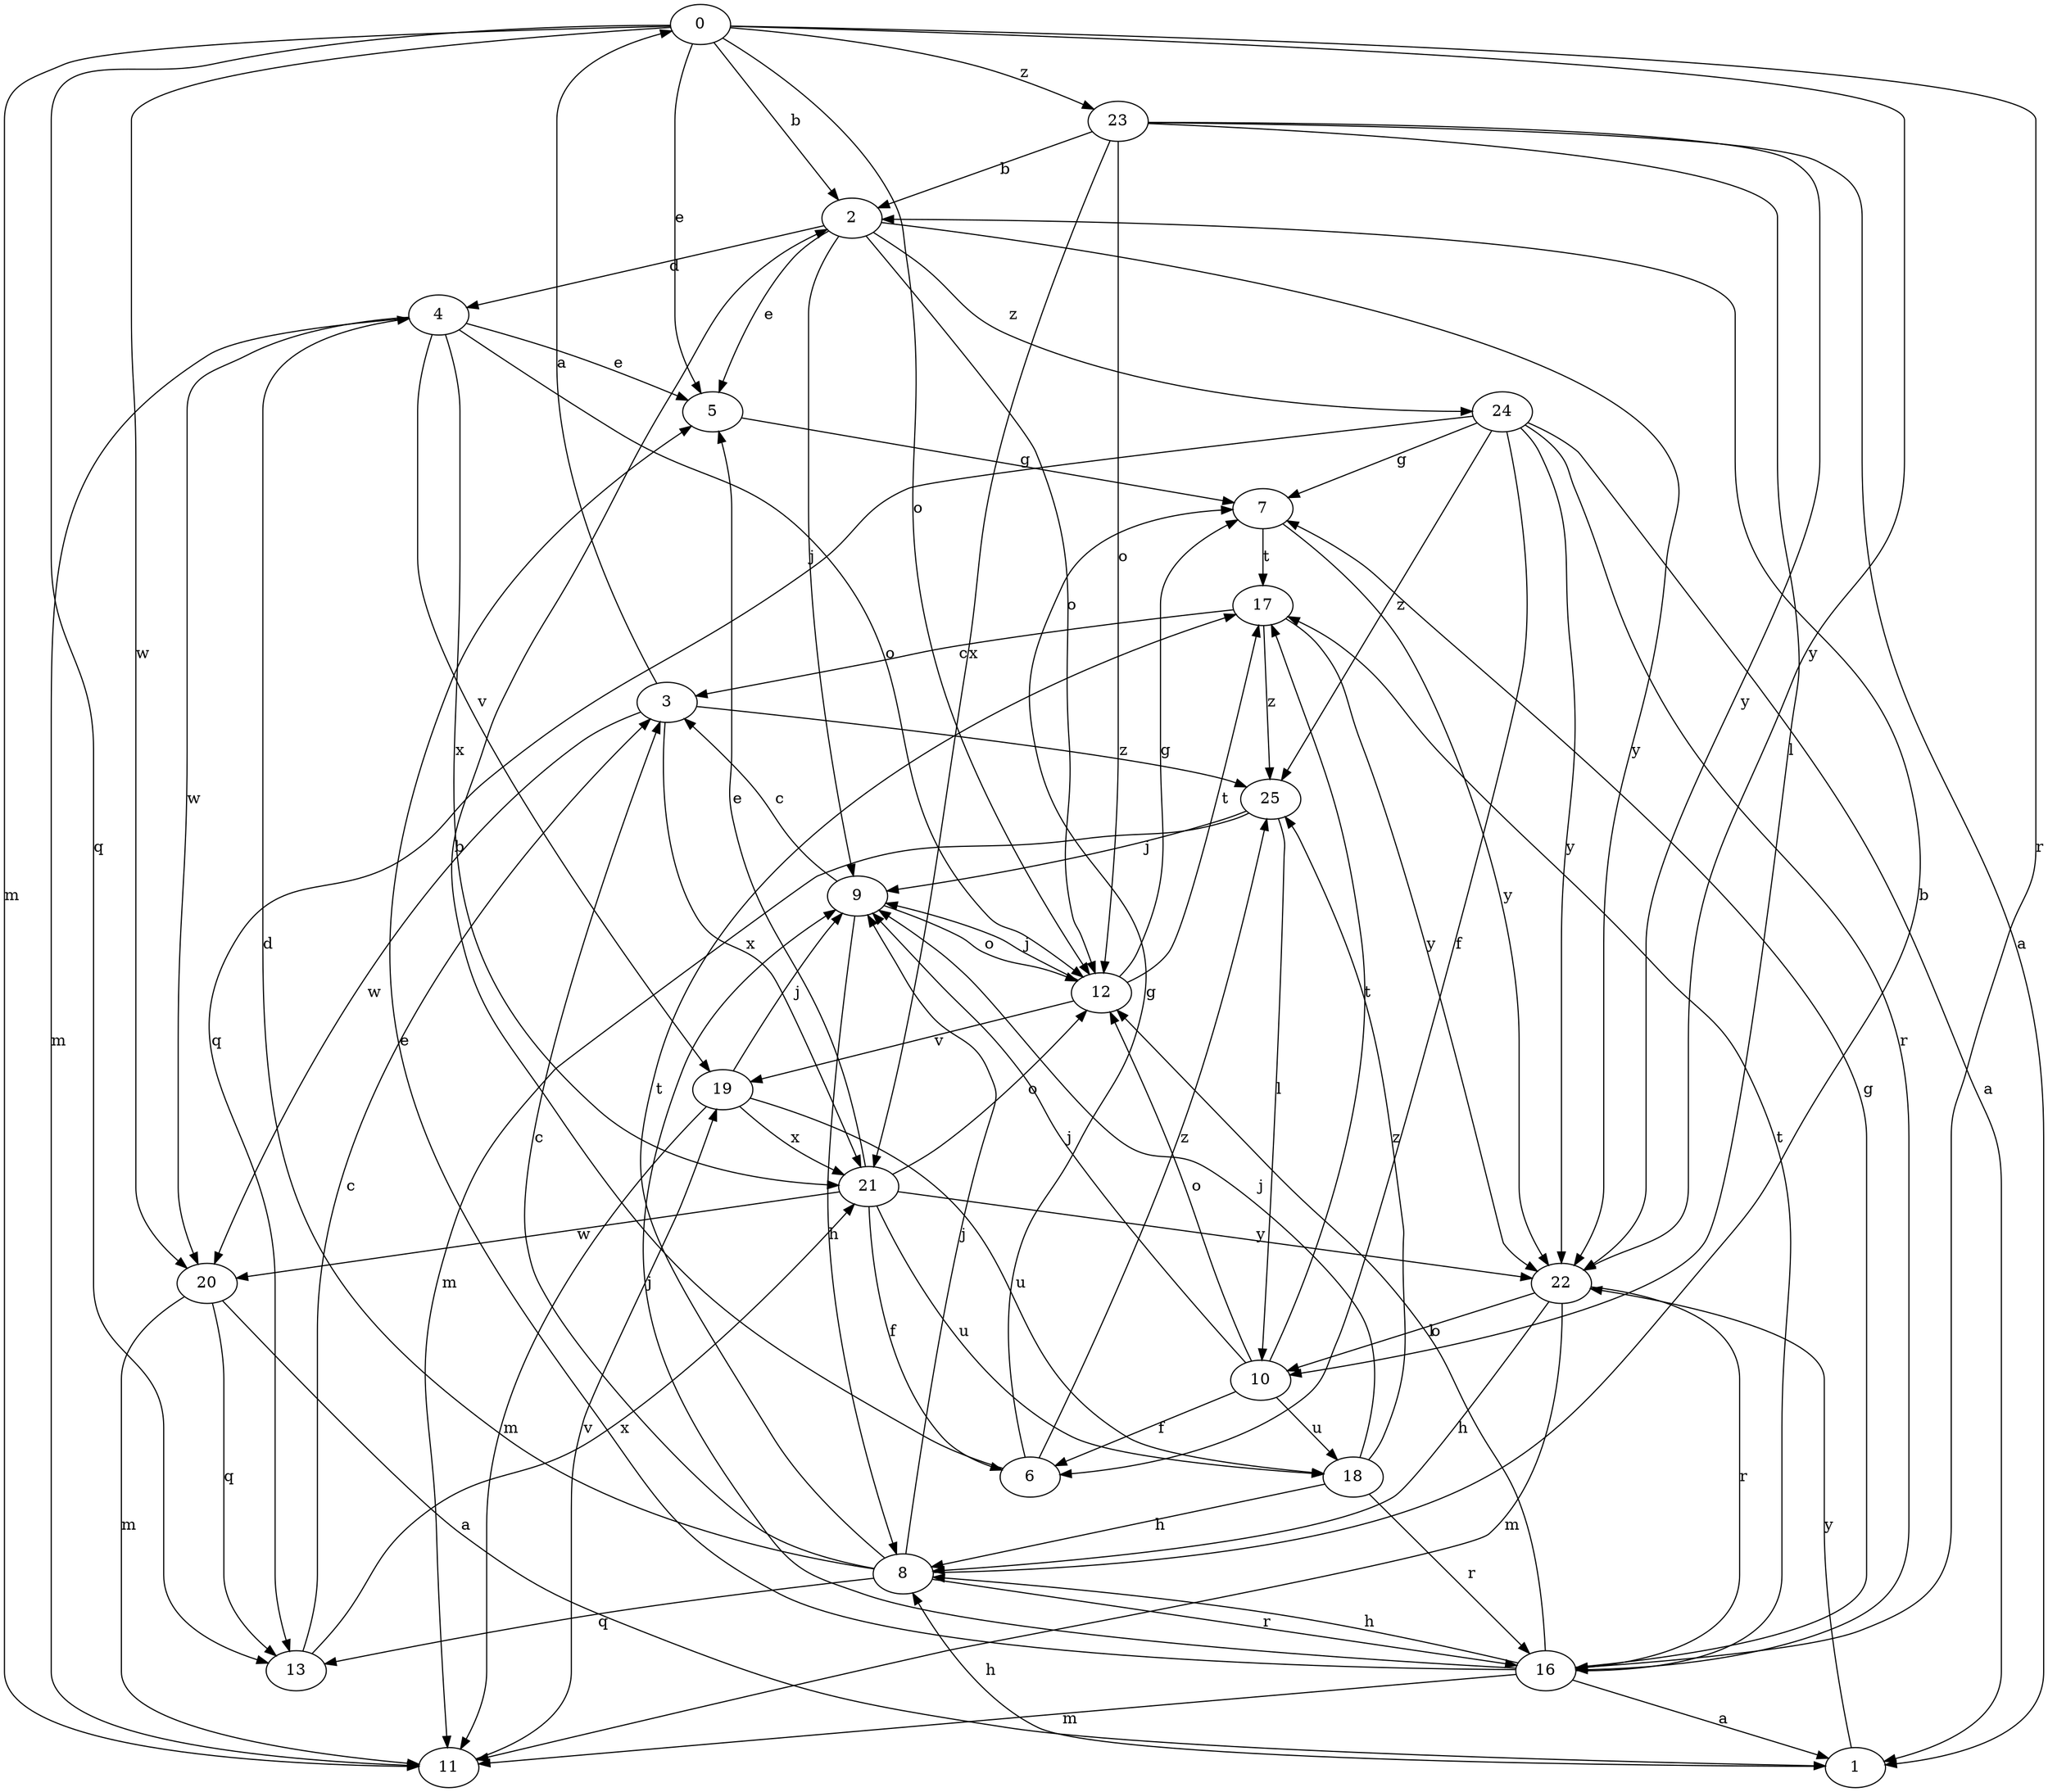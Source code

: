 strict digraph  {
0;
1;
2;
3;
4;
5;
6;
7;
8;
9;
10;
11;
12;
13;
16;
17;
18;
19;
20;
21;
22;
23;
24;
25;
0 -> 2  [label=b];
0 -> 5  [label=e];
0 -> 11  [label=m];
0 -> 12  [label=o];
0 -> 13  [label=q];
0 -> 16  [label=r];
0 -> 20  [label=w];
0 -> 22  [label=y];
0 -> 23  [label=z];
1 -> 8  [label=h];
1 -> 22  [label=y];
2 -> 4  [label=d];
2 -> 5  [label=e];
2 -> 9  [label=j];
2 -> 12  [label=o];
2 -> 22  [label=y];
2 -> 24  [label=z];
3 -> 0  [label=a];
3 -> 20  [label=w];
3 -> 21  [label=x];
3 -> 25  [label=z];
4 -> 5  [label=e];
4 -> 11  [label=m];
4 -> 12  [label=o];
4 -> 19  [label=v];
4 -> 20  [label=w];
4 -> 21  [label=x];
5 -> 7  [label=g];
6 -> 2  [label=b];
6 -> 7  [label=g];
6 -> 25  [label=z];
7 -> 17  [label=t];
7 -> 22  [label=y];
8 -> 2  [label=b];
8 -> 3  [label=c];
8 -> 4  [label=d];
8 -> 9  [label=j];
8 -> 13  [label=q];
8 -> 16  [label=r];
8 -> 17  [label=t];
9 -> 3  [label=c];
9 -> 8  [label=h];
9 -> 12  [label=o];
10 -> 6  [label=f];
10 -> 9  [label=j];
10 -> 12  [label=o];
10 -> 17  [label=t];
10 -> 18  [label=u];
11 -> 19  [label=v];
12 -> 7  [label=g];
12 -> 9  [label=j];
12 -> 17  [label=t];
12 -> 19  [label=v];
13 -> 3  [label=c];
13 -> 21  [label=x];
16 -> 1  [label=a];
16 -> 5  [label=e];
16 -> 7  [label=g];
16 -> 8  [label=h];
16 -> 9  [label=j];
16 -> 11  [label=m];
16 -> 12  [label=o];
16 -> 17  [label=t];
17 -> 3  [label=c];
17 -> 22  [label=y];
17 -> 25  [label=z];
18 -> 8  [label=h];
18 -> 9  [label=j];
18 -> 16  [label=r];
18 -> 25  [label=z];
19 -> 9  [label=j];
19 -> 11  [label=m];
19 -> 18  [label=u];
19 -> 21  [label=x];
20 -> 1  [label=a];
20 -> 11  [label=m];
20 -> 13  [label=q];
21 -> 5  [label=e];
21 -> 6  [label=f];
21 -> 12  [label=o];
21 -> 18  [label=u];
21 -> 20  [label=w];
21 -> 22  [label=y];
22 -> 8  [label=h];
22 -> 10  [label=l];
22 -> 11  [label=m];
22 -> 16  [label=r];
23 -> 1  [label=a];
23 -> 2  [label=b];
23 -> 10  [label=l];
23 -> 12  [label=o];
23 -> 21  [label=x];
23 -> 22  [label=y];
24 -> 1  [label=a];
24 -> 6  [label=f];
24 -> 7  [label=g];
24 -> 13  [label=q];
24 -> 16  [label=r];
24 -> 22  [label=y];
24 -> 25  [label=z];
25 -> 9  [label=j];
25 -> 10  [label=l];
25 -> 11  [label=m];
}
